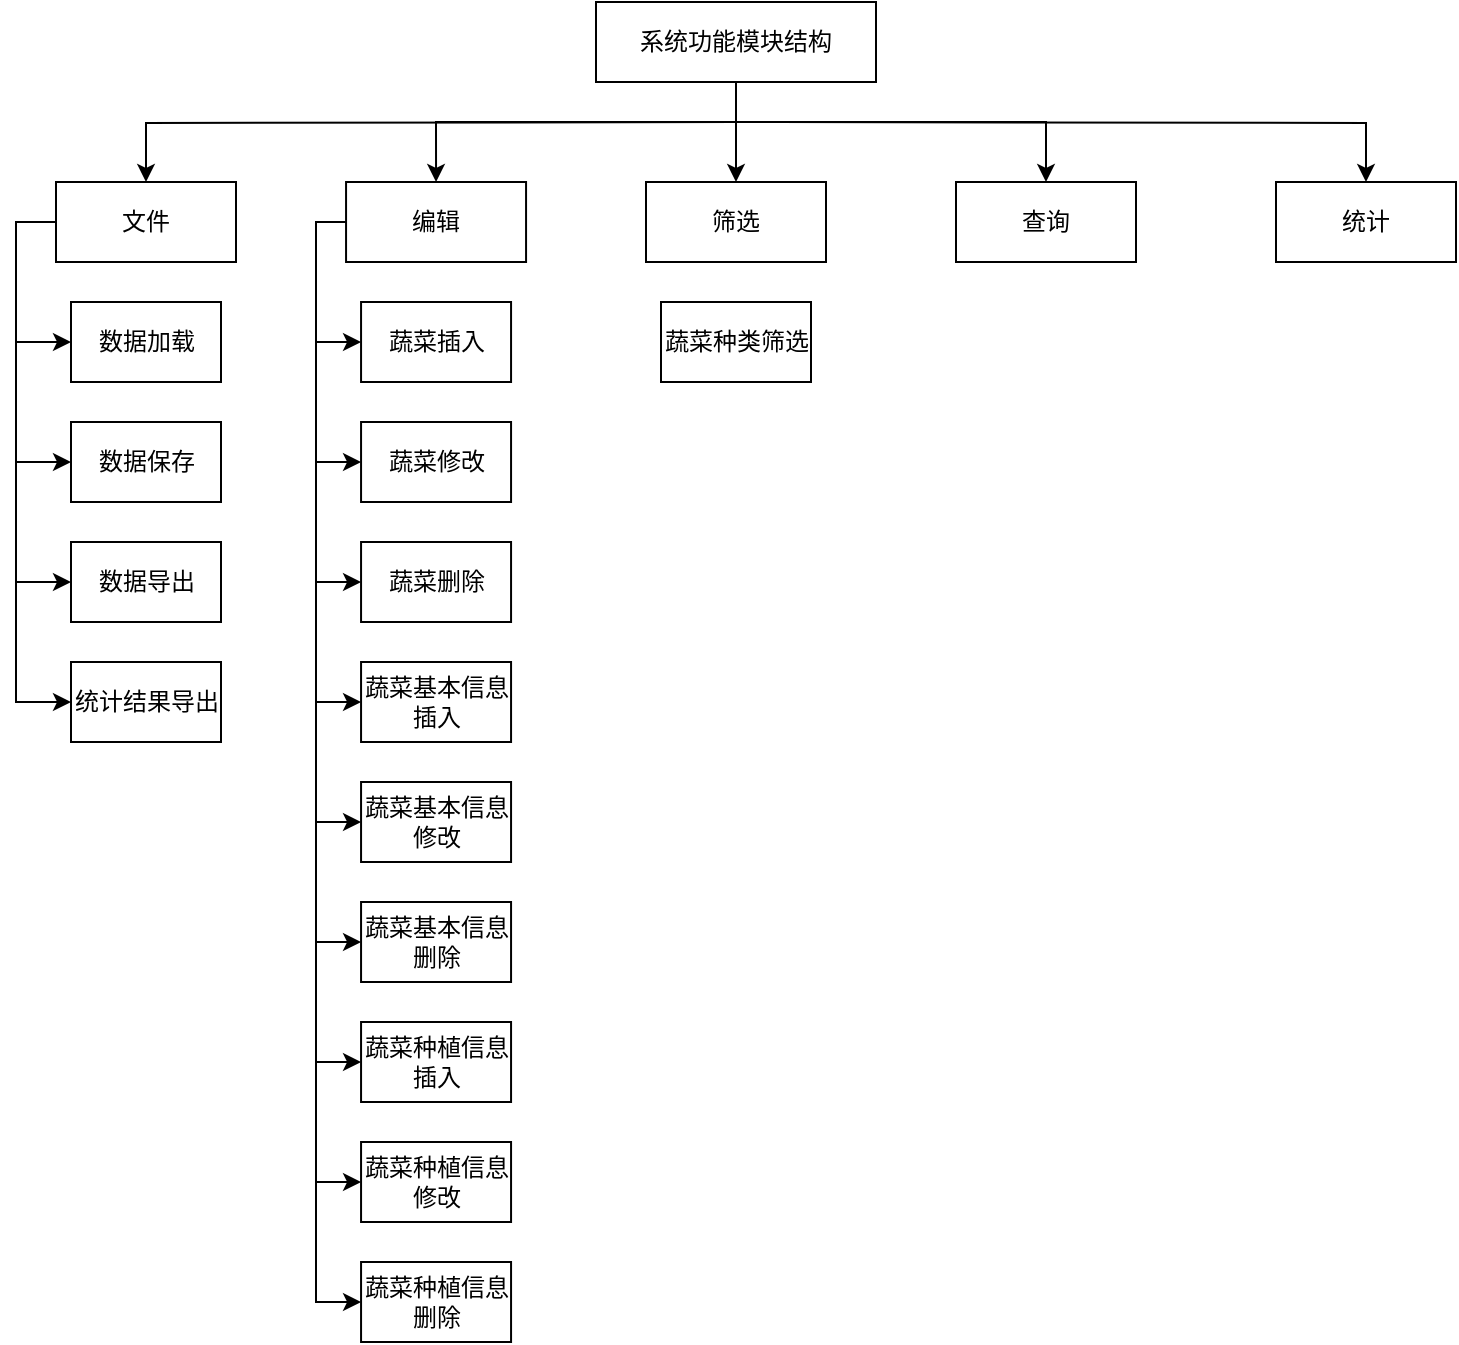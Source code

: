 <mxfile version="13.2.1" type="github">
  <diagram id="exqhPLrJmdU4n0ki0u2G" name="第 1 页">
    <mxGraphModel dx="1185" dy="635" grid="1" gridSize="10" guides="1" tooltips="1" connect="1" arrows="1" fold="1" page="1" pageScale="1" pageWidth="827" pageHeight="1169" math="0" shadow="0">
      <root>
        <mxCell id="0" />
        <mxCell id="1" parent="0" />
        <mxCell id="yhO3mHSMQ-c0iJVhlPVC-1" value="" style="edgeStyle=orthogonalEdgeStyle;rounded=0;orthogonalLoop=1;jettySize=auto;html=1;" parent="1" target="yhO3mHSMQ-c0iJVhlPVC-7" edge="1">
          <mxGeometry relative="1" as="geometry">
            <mxPoint x="400" y="110" as="sourcePoint" />
          </mxGeometry>
        </mxCell>
        <mxCell id="yhO3mHSMQ-c0iJVhlPVC-2" style="edgeStyle=orthogonalEdgeStyle;rounded=0;orthogonalLoop=1;jettySize=auto;html=1;entryX=0.5;entryY=0;entryDx=0;entryDy=0;" parent="1" source="yhO3mHSMQ-c0iJVhlPVC-6" target="yhO3mHSMQ-c0iJVhlPVC-8" edge="1">
          <mxGeometry relative="1" as="geometry">
            <Array as="points">
              <mxPoint x="400" y="110" />
              <mxPoint x="250" y="110" />
            </Array>
          </mxGeometry>
        </mxCell>
        <mxCell id="yhO3mHSMQ-c0iJVhlPVC-3" style="edgeStyle=orthogonalEdgeStyle;rounded=0;orthogonalLoop=1;jettySize=auto;html=1;entryX=0.5;entryY=0;entryDx=0;entryDy=0;" parent="1" source="yhO3mHSMQ-c0iJVhlPVC-6" target="yhO3mHSMQ-c0iJVhlPVC-11" edge="1">
          <mxGeometry relative="1" as="geometry" />
        </mxCell>
        <mxCell id="yhO3mHSMQ-c0iJVhlPVC-4" style="edgeStyle=orthogonalEdgeStyle;rounded=0;orthogonalLoop=1;jettySize=auto;html=1;entryX=0.5;entryY=0;entryDx=0;entryDy=0;" parent="1" source="yhO3mHSMQ-c0iJVhlPVC-6" target="yhO3mHSMQ-c0iJVhlPVC-9" edge="1">
          <mxGeometry relative="1" as="geometry">
            <Array as="points">
              <mxPoint x="400" y="110" />
              <mxPoint x="555" y="110" />
            </Array>
          </mxGeometry>
        </mxCell>
        <mxCell id="yhO3mHSMQ-c0iJVhlPVC-5" style="edgeStyle=orthogonalEdgeStyle;rounded=0;orthogonalLoop=1;jettySize=auto;html=1;entryX=0.5;entryY=0;entryDx=0;entryDy=0;" parent="1" target="yhO3mHSMQ-c0iJVhlPVC-10" edge="1">
          <mxGeometry relative="1" as="geometry">
            <mxPoint x="420" y="110" as="sourcePoint" />
          </mxGeometry>
        </mxCell>
        <mxCell id="yhO3mHSMQ-c0iJVhlPVC-6" value="系统功能模块结构" style="rounded=0;whiteSpace=wrap;html=1;" parent="1" vertex="1">
          <mxGeometry x="330" y="50" width="140" height="40" as="geometry" />
        </mxCell>
        <mxCell id="2Yh8PHdGvWM2DxdbmKz8-3" value="" style="edgeStyle=orthogonalEdgeStyle;rounded=0;orthogonalLoop=1;jettySize=auto;html=1;exitX=0;exitY=0.5;exitDx=0;exitDy=0;" edge="1" parent="1" source="yhO3mHSMQ-c0iJVhlPVC-7" target="2Yh8PHdGvWM2DxdbmKz8-2">
          <mxGeometry relative="1" as="geometry">
            <mxPoint x="70" y="130" as="sourcePoint" />
            <Array as="points">
              <mxPoint x="40" y="160" />
              <mxPoint x="40" y="220" />
            </Array>
          </mxGeometry>
        </mxCell>
        <mxCell id="2Yh8PHdGvWM2DxdbmKz8-12" style="edgeStyle=orthogonalEdgeStyle;rounded=0;orthogonalLoop=1;jettySize=auto;html=1;entryX=0;entryY=0.5;entryDx=0;entryDy=0;exitX=0;exitY=0.5;exitDx=0;exitDy=0;" edge="1" parent="1" source="yhO3mHSMQ-c0iJVhlPVC-7" target="2Yh8PHdGvWM2DxdbmKz8-8">
          <mxGeometry relative="1" as="geometry">
            <mxPoint x="70" y="130" as="sourcePoint" />
            <Array as="points">
              <mxPoint x="40" y="160" />
              <mxPoint x="40" y="280" />
            </Array>
          </mxGeometry>
        </mxCell>
        <mxCell id="2Yh8PHdGvWM2DxdbmKz8-14" style="edgeStyle=orthogonalEdgeStyle;rounded=0;orthogonalLoop=1;jettySize=auto;html=1;entryX=0;entryY=0.5;entryDx=0;entryDy=0;exitX=0;exitY=0.5;exitDx=0;exitDy=0;" edge="1" parent="1" source="yhO3mHSMQ-c0iJVhlPVC-7" target="2Yh8PHdGvWM2DxdbmKz8-9">
          <mxGeometry relative="1" as="geometry">
            <mxPoint x="70" y="130" as="sourcePoint" />
            <Array as="points">
              <mxPoint x="40" y="160" />
              <mxPoint x="40" y="340" />
            </Array>
          </mxGeometry>
        </mxCell>
        <mxCell id="2Yh8PHdGvWM2DxdbmKz8-15" style="edgeStyle=orthogonalEdgeStyle;rounded=0;orthogonalLoop=1;jettySize=auto;html=1;exitX=0;exitY=0.5;exitDx=0;exitDy=0;" edge="1" parent="1" source="yhO3mHSMQ-c0iJVhlPVC-7" target="2Yh8PHdGvWM2DxdbmKz8-11">
          <mxGeometry relative="1" as="geometry">
            <mxPoint x="70" y="130" as="sourcePoint" />
            <Array as="points">
              <mxPoint x="40" y="160" />
              <mxPoint x="40" y="400" />
            </Array>
          </mxGeometry>
        </mxCell>
        <mxCell id="yhO3mHSMQ-c0iJVhlPVC-7" value="文件" style="rounded=0;whiteSpace=wrap;html=1;" parent="1" vertex="1">
          <mxGeometry x="60" y="140" width="90" height="40" as="geometry" />
        </mxCell>
        <mxCell id="2Yh8PHdGvWM2DxdbmKz8-2" value="数据加载" style="rounded=0;whiteSpace=wrap;html=1;" vertex="1" parent="1">
          <mxGeometry x="67.5" y="200" width="75" height="40" as="geometry" />
        </mxCell>
        <mxCell id="2Yh8PHdGvWM2DxdbmKz8-26" style="edgeStyle=orthogonalEdgeStyle;rounded=0;orthogonalLoop=1;jettySize=auto;html=1;" edge="1" parent="1" source="yhO3mHSMQ-c0iJVhlPVC-8" target="2Yh8PHdGvWM2DxdbmKz8-16">
          <mxGeometry relative="1" as="geometry">
            <Array as="points">
              <mxPoint x="190" y="160" />
              <mxPoint x="190" y="220" />
            </Array>
          </mxGeometry>
        </mxCell>
        <mxCell id="2Yh8PHdGvWM2DxdbmKz8-28" style="edgeStyle=orthogonalEdgeStyle;rounded=0;orthogonalLoop=1;jettySize=auto;html=1;" edge="1" parent="1" source="yhO3mHSMQ-c0iJVhlPVC-8" target="2Yh8PHdGvWM2DxdbmKz8-17">
          <mxGeometry relative="1" as="geometry">
            <Array as="points">
              <mxPoint x="190" y="160" />
              <mxPoint x="190" y="280" />
            </Array>
          </mxGeometry>
        </mxCell>
        <mxCell id="2Yh8PHdGvWM2DxdbmKz8-29" style="edgeStyle=orthogonalEdgeStyle;rounded=0;orthogonalLoop=1;jettySize=auto;html=1;" edge="1" parent="1" source="yhO3mHSMQ-c0iJVhlPVC-8" target="2Yh8PHdGvWM2DxdbmKz8-19">
          <mxGeometry relative="1" as="geometry">
            <Array as="points">
              <mxPoint x="190" y="160" />
              <mxPoint x="190" y="340" />
            </Array>
          </mxGeometry>
        </mxCell>
        <mxCell id="2Yh8PHdGvWM2DxdbmKz8-30" style="edgeStyle=orthogonalEdgeStyle;rounded=0;orthogonalLoop=1;jettySize=auto;html=1;" edge="1" parent="1" source="yhO3mHSMQ-c0iJVhlPVC-8" target="2Yh8PHdGvWM2DxdbmKz8-20">
          <mxGeometry relative="1" as="geometry">
            <Array as="points">
              <mxPoint x="190" y="160" />
              <mxPoint x="190" y="400" />
            </Array>
          </mxGeometry>
        </mxCell>
        <mxCell id="2Yh8PHdGvWM2DxdbmKz8-31" style="edgeStyle=orthogonalEdgeStyle;rounded=0;orthogonalLoop=1;jettySize=auto;html=1;" edge="1" parent="1" source="yhO3mHSMQ-c0iJVhlPVC-8" target="2Yh8PHdGvWM2DxdbmKz8-21">
          <mxGeometry relative="1" as="geometry">
            <Array as="points">
              <mxPoint x="190" y="160" />
              <mxPoint x="190" y="460" />
            </Array>
          </mxGeometry>
        </mxCell>
        <mxCell id="2Yh8PHdGvWM2DxdbmKz8-32" style="edgeStyle=orthogonalEdgeStyle;rounded=0;orthogonalLoop=1;jettySize=auto;html=1;" edge="1" parent="1" source="yhO3mHSMQ-c0iJVhlPVC-8" target="2Yh8PHdGvWM2DxdbmKz8-22">
          <mxGeometry relative="1" as="geometry">
            <Array as="points">
              <mxPoint x="190" y="160" />
              <mxPoint x="190" y="520" />
            </Array>
          </mxGeometry>
        </mxCell>
        <mxCell id="2Yh8PHdGvWM2DxdbmKz8-33" style="edgeStyle=orthogonalEdgeStyle;rounded=0;orthogonalLoop=1;jettySize=auto;html=1;" edge="1" parent="1" source="yhO3mHSMQ-c0iJVhlPVC-8" target="2Yh8PHdGvWM2DxdbmKz8-23">
          <mxGeometry relative="1" as="geometry">
            <Array as="points">
              <mxPoint x="190" y="160" />
              <mxPoint x="190" y="580" />
            </Array>
          </mxGeometry>
        </mxCell>
        <mxCell id="2Yh8PHdGvWM2DxdbmKz8-34" style="edgeStyle=orthogonalEdgeStyle;rounded=0;orthogonalLoop=1;jettySize=auto;html=1;" edge="1" parent="1" source="yhO3mHSMQ-c0iJVhlPVC-8" target="2Yh8PHdGvWM2DxdbmKz8-24">
          <mxGeometry relative="1" as="geometry">
            <Array as="points">
              <mxPoint x="190" y="160" />
              <mxPoint x="190" y="640" />
            </Array>
          </mxGeometry>
        </mxCell>
        <mxCell id="2Yh8PHdGvWM2DxdbmKz8-36" style="edgeStyle=orthogonalEdgeStyle;rounded=0;orthogonalLoop=1;jettySize=auto;html=1;" edge="1" parent="1" source="yhO3mHSMQ-c0iJVhlPVC-8" target="2Yh8PHdGvWM2DxdbmKz8-25">
          <mxGeometry relative="1" as="geometry">
            <Array as="points">
              <mxPoint x="190" y="160" />
              <mxPoint x="190" y="700" />
            </Array>
          </mxGeometry>
        </mxCell>
        <mxCell id="yhO3mHSMQ-c0iJVhlPVC-8" value="编辑" style="rounded=0;whiteSpace=wrap;html=1;" parent="1" vertex="1">
          <mxGeometry x="205.03" y="140" width="90" height="40" as="geometry" />
        </mxCell>
        <mxCell id="yhO3mHSMQ-c0iJVhlPVC-9" value="查询" style="rounded=0;whiteSpace=wrap;html=1;" parent="1" vertex="1">
          <mxGeometry x="510" y="140" width="90" height="40" as="geometry" />
        </mxCell>
        <mxCell id="yhO3mHSMQ-c0iJVhlPVC-10" value="统计" style="rounded=0;whiteSpace=wrap;html=1;" parent="1" vertex="1">
          <mxGeometry x="670" y="140" width="90" height="40" as="geometry" />
        </mxCell>
        <mxCell id="yhO3mHSMQ-c0iJVhlPVC-11" value="筛选" style="rounded=0;whiteSpace=wrap;html=1;" parent="1" vertex="1">
          <mxGeometry x="355" y="140" width="90" height="40" as="geometry" />
        </mxCell>
        <mxCell id="2Yh8PHdGvWM2DxdbmKz8-8" value="数据保存" style="rounded=0;whiteSpace=wrap;html=1;" vertex="1" parent="1">
          <mxGeometry x="67.5" y="260" width="75" height="40" as="geometry" />
        </mxCell>
        <mxCell id="2Yh8PHdGvWM2DxdbmKz8-9" value="数据导出" style="rounded=0;whiteSpace=wrap;html=1;" vertex="1" parent="1">
          <mxGeometry x="67.5" y="320" width="75" height="40" as="geometry" />
        </mxCell>
        <mxCell id="2Yh8PHdGvWM2DxdbmKz8-11" value="统计结果导出" style="rounded=0;whiteSpace=wrap;html=1;" vertex="1" parent="1">
          <mxGeometry x="67.5" y="380" width="75" height="40" as="geometry" />
        </mxCell>
        <mxCell id="2Yh8PHdGvWM2DxdbmKz8-16" value="蔬菜插入" style="rounded=0;whiteSpace=wrap;html=1;" vertex="1" parent="1">
          <mxGeometry x="212.53" y="200" width="75" height="40" as="geometry" />
        </mxCell>
        <mxCell id="2Yh8PHdGvWM2DxdbmKz8-17" value="蔬菜修改" style="rounded=0;whiteSpace=wrap;html=1;" vertex="1" parent="1">
          <mxGeometry x="212.53" y="260" width="75" height="40" as="geometry" />
        </mxCell>
        <mxCell id="2Yh8PHdGvWM2DxdbmKz8-19" value="蔬菜删除" style="rounded=0;whiteSpace=wrap;html=1;" vertex="1" parent="1">
          <mxGeometry x="212.53" y="320" width="75" height="40" as="geometry" />
        </mxCell>
        <mxCell id="2Yh8PHdGvWM2DxdbmKz8-20" value="蔬菜基本信息插入" style="rounded=0;whiteSpace=wrap;html=1;" vertex="1" parent="1">
          <mxGeometry x="212.53" y="380" width="75" height="40" as="geometry" />
        </mxCell>
        <mxCell id="2Yh8PHdGvWM2DxdbmKz8-21" value="蔬菜基本信息修改" style="rounded=0;whiteSpace=wrap;html=1;" vertex="1" parent="1">
          <mxGeometry x="212.53" y="440" width="75" height="40" as="geometry" />
        </mxCell>
        <mxCell id="2Yh8PHdGvWM2DxdbmKz8-22" value="蔬菜基本信息删除" style="rounded=0;whiteSpace=wrap;html=1;" vertex="1" parent="1">
          <mxGeometry x="212.53" y="500" width="75" height="40" as="geometry" />
        </mxCell>
        <mxCell id="2Yh8PHdGvWM2DxdbmKz8-23" value="蔬菜种植信息插入" style="rounded=0;whiteSpace=wrap;html=1;" vertex="1" parent="1">
          <mxGeometry x="212.53" y="560" width="75" height="40" as="geometry" />
        </mxCell>
        <mxCell id="2Yh8PHdGvWM2DxdbmKz8-24" value="蔬菜种植信息修改" style="rounded=0;whiteSpace=wrap;html=1;" vertex="1" parent="1">
          <mxGeometry x="212.53" y="620" width="75" height="40" as="geometry" />
        </mxCell>
        <mxCell id="2Yh8PHdGvWM2DxdbmKz8-25" value="蔬菜种植信息删除" style="rounded=0;whiteSpace=wrap;html=1;" vertex="1" parent="1">
          <mxGeometry x="212.53" y="680" width="75" height="40" as="geometry" />
        </mxCell>
        <mxCell id="2Yh8PHdGvWM2DxdbmKz8-35" value="蔬菜种类筛选" style="rounded=0;whiteSpace=wrap;html=1;" vertex="1" parent="1">
          <mxGeometry x="362.5" y="200" width="75" height="40" as="geometry" />
        </mxCell>
      </root>
    </mxGraphModel>
  </diagram>
</mxfile>
